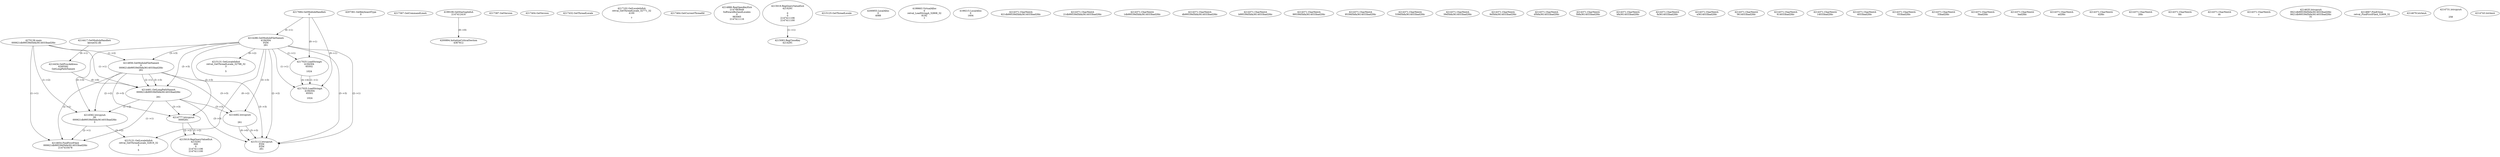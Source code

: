 // Global SCDG with merge call
digraph {
	0 [label="4270136.main
000621db99539d5bfa3614033bad2fdc"]
	1 [label="4217684.GetModuleHandleA
0"]
	2 [label="4207361.GetKeyboardType
0"]
	3 [label="4217367.GetCommandLineA
"]
	4 [label="4199106.GetStartupInfoA
2147412416"]
	5 [label="4217387.GetVersion
"]
	6 [label="4217404.GetVersion
"]
	7 [label="4217432.GetThreadLocale
"]
	8 [label="4217102.GetLocaleInfoA
retval_GetThreadLocale_32771_32
4100

7"]
	9 [label="4217464.GetCurrentThreadId
"]
	10 [label="4214286.GetModuleFileNameA
4194304
PZM
261"]
	1 -> 10 [label="(0-->1)"]
	11 [label="4214856.GetModuleFileNameA
0
000621db99539d5bfa3614033bad2fdc
261"]
	0 -> 11 [label="(1-->2)"]
	10 -> 11 [label="(3-->3)"]
	12 [label="4214886.RegOpenKeyExA
2147483649
Software\Borland\Locales
0
983065
2147411116"]
	13 [label="4214417.GetModuleHandleA
kernel32.dll"]
	14 [label="4214434.GetProcAddress
6295592
GetLongPathNameA"]
	13 -> 14 [label="(0-->1)"]
	15 [label="4214461.GetLongPathNameA
000621db99539d5bfa3614033bad2fdc

261"]
	0 -> 15 [label="(1-->1)"]
	11 -> 15 [label="(2-->1)"]
	10 -> 15 [label="(3-->3)"]
	11 -> 15 [label="(3-->3)"]
	14 -> 15 [label="(0-->0)"]
	16 [label="4214482.lstrcpynA


261"]
	10 -> 16 [label="(3-->3)"]
	11 -> 16 [label="(3-->3)"]
	15 -> 16 [label="(3-->3)"]
	17 [label="4215019.RegQueryValueExA
4214291

0
0
2147411106
2147411100"]
	18 [label="4215083.RegCloseKey
4214291"]
	17 -> 18 [label="(1-->1)"]
	19 [label="4215112.lstrcpynA
PZM
PZM
261"]
	10 -> 19 [label="(2-->1)"]
	10 -> 19 [label="(2-->2)"]
	10 -> 19 [label="(3-->3)"]
	11 -> 19 [label="(3-->3)"]
	15 -> 19 [label="(3-->3)"]
	16 -> 19 [label="(3-->3)"]
	16 -> 19 [label="(0-->0)"]
	20 [label="4215125.GetThreadLocale
"]
	21 [label="4215131.GetLocaleInfoA
retval_GetThreadLocale_32798_32
3

5"]
	10 -> 21 [label="(0-->2)"]
	22 [label="4217025.LoadStringA
4194304
65502

1024"]
	1 -> 22 [label="(0-->1)"]
	10 -> 22 [label="(1-->1)"]
	23 [label="4217025.LoadStringA
4194304
65501

1024"]
	1 -> 23 [label="(0-->1)"]
	10 -> 23 [label="(1-->1)"]
	22 -> 23 [label="(1-->1)"]
	22 -> 23 [label="(4-->4)"]
	24 [label="4200894.InitializeCriticalSection
4367812"]
	4 -> 24 [label="(0-->0)"]
	25 [label="4200955.LocalAlloc
0
4088"]
	26 [label="4199663.VirtualAlloc
0
retval_LoadStringA_32808_32
8192
1"]
	27 [label="4199215.LocalAlloc
0
1604"]
	28 [label="4214582.lstrcpynA
00
000621db99539d5bfa3614033bad2fdc
3"]
	0 -> 28 [label="(1-->2)"]
	11 -> 28 [label="(2-->2)"]
	15 -> 28 [label="(1-->2)"]
	10 -> 28 [label="(0-->3)"]
	29 [label="4214371.CharNextA
621db99539d5bfa3614033bad2fdc"]
	30 [label="4214371.CharNextA
21db99539d5bfa3614033bad2fdc"]
	31 [label="4214371.CharNextA
1db99539d5bfa3614033bad2fdc"]
	32 [label="4214371.CharNextA
db99539d5bfa3614033bad2fdc"]
	33 [label="4214371.CharNextA
b99539d5bfa3614033bad2fdc"]
	34 [label="4214371.CharNextA
99539d5bfa3614033bad2fdc"]
	35 [label="4214371.CharNextA
9539d5bfa3614033bad2fdc"]
	36 [label="4214371.CharNextA
539d5bfa3614033bad2fdc"]
	37 [label="4214371.CharNextA
39d5bfa3614033bad2fdc"]
	38 [label="4214371.CharNextA
9d5bfa3614033bad2fdc"]
	39 [label="4214371.CharNextA
d5bfa3614033bad2fdc"]
	40 [label="4214371.CharNextA
5bfa3614033bad2fdc"]
	41 [label="4214371.CharNextA
bfa3614033bad2fdc"]
	42 [label="4214371.CharNextA
fa3614033bad2fdc"]
	43 [label="4214371.CharNextA
a3614033bad2fdc"]
	44 [label="4214371.CharNextA
3614033bad2fdc"]
	45 [label="4214371.CharNextA
614033bad2fdc"]
	46 [label="4214371.CharNextA
14033bad2fdc"]
	47 [label="4214371.CharNextA
4033bad2fdc"]
	48 [label="4214371.CharNextA
033bad2fdc"]
	49 [label="4214371.CharNextA
33bad2fdc"]
	50 [label="4214371.CharNextA
3bad2fdc"]
	51 [label="4214371.CharNextA
bad2fdc"]
	52 [label="4214371.CharNextA
ad2fdc"]
	53 [label="4214371.CharNextA
d2fdc"]
	54 [label="4214371.CharNextA
2fdc"]
	55 [label="4214371.CharNextA
fdc"]
	56 [label="4214371.CharNextA
dc"]
	57 [label="4214371.CharNextA
c"]
	58 [label="4214635.lstrcpynA
0621db99539d5bfa3614033bad2fdc
0621db99539d5bfa3614033bad2fdc
31"]
	59 [label="4214654.FindFirstFileA
000621db99539d5bfa3614033bad2fdc
2147410478"]
	0 -> 59 [label="(1-->1)"]
	11 -> 59 [label="(2-->1)"]
	15 -> 59 [label="(1-->1)"]
	28 -> 59 [label="(2-->1)"]
	60 [label="4214667.FindClose
retval_FindFirstFileA_32809_32"]
	61 [label="4214679.lstrlenA
"]
	62 [label="4214731.lstrcpynA


258"]
	63 [label="4214743.lstrlenA
"]
	64 [label="4214777.lstrcpynA
00\
00\
261"]
	10 -> 64 [label="(3-->3)"]
	11 -> 64 [label="(3-->3)"]
	15 -> 64 [label="(3-->3)"]
	65 [label="4215019.RegQueryValueExA
4214291
00\
0
0
2147411106
2147411100"]
	64 -> 65 [label="(1-->2)"]
	64 -> 65 [label="(2-->2)"]
	66 [label="4215131.GetLocaleInfoA
retval_GetThreadLocale_32819_32
3

5"]
	10 -> 66 [label="(0-->2)"]
	28 -> 66 [label="(3-->2)"]
}
